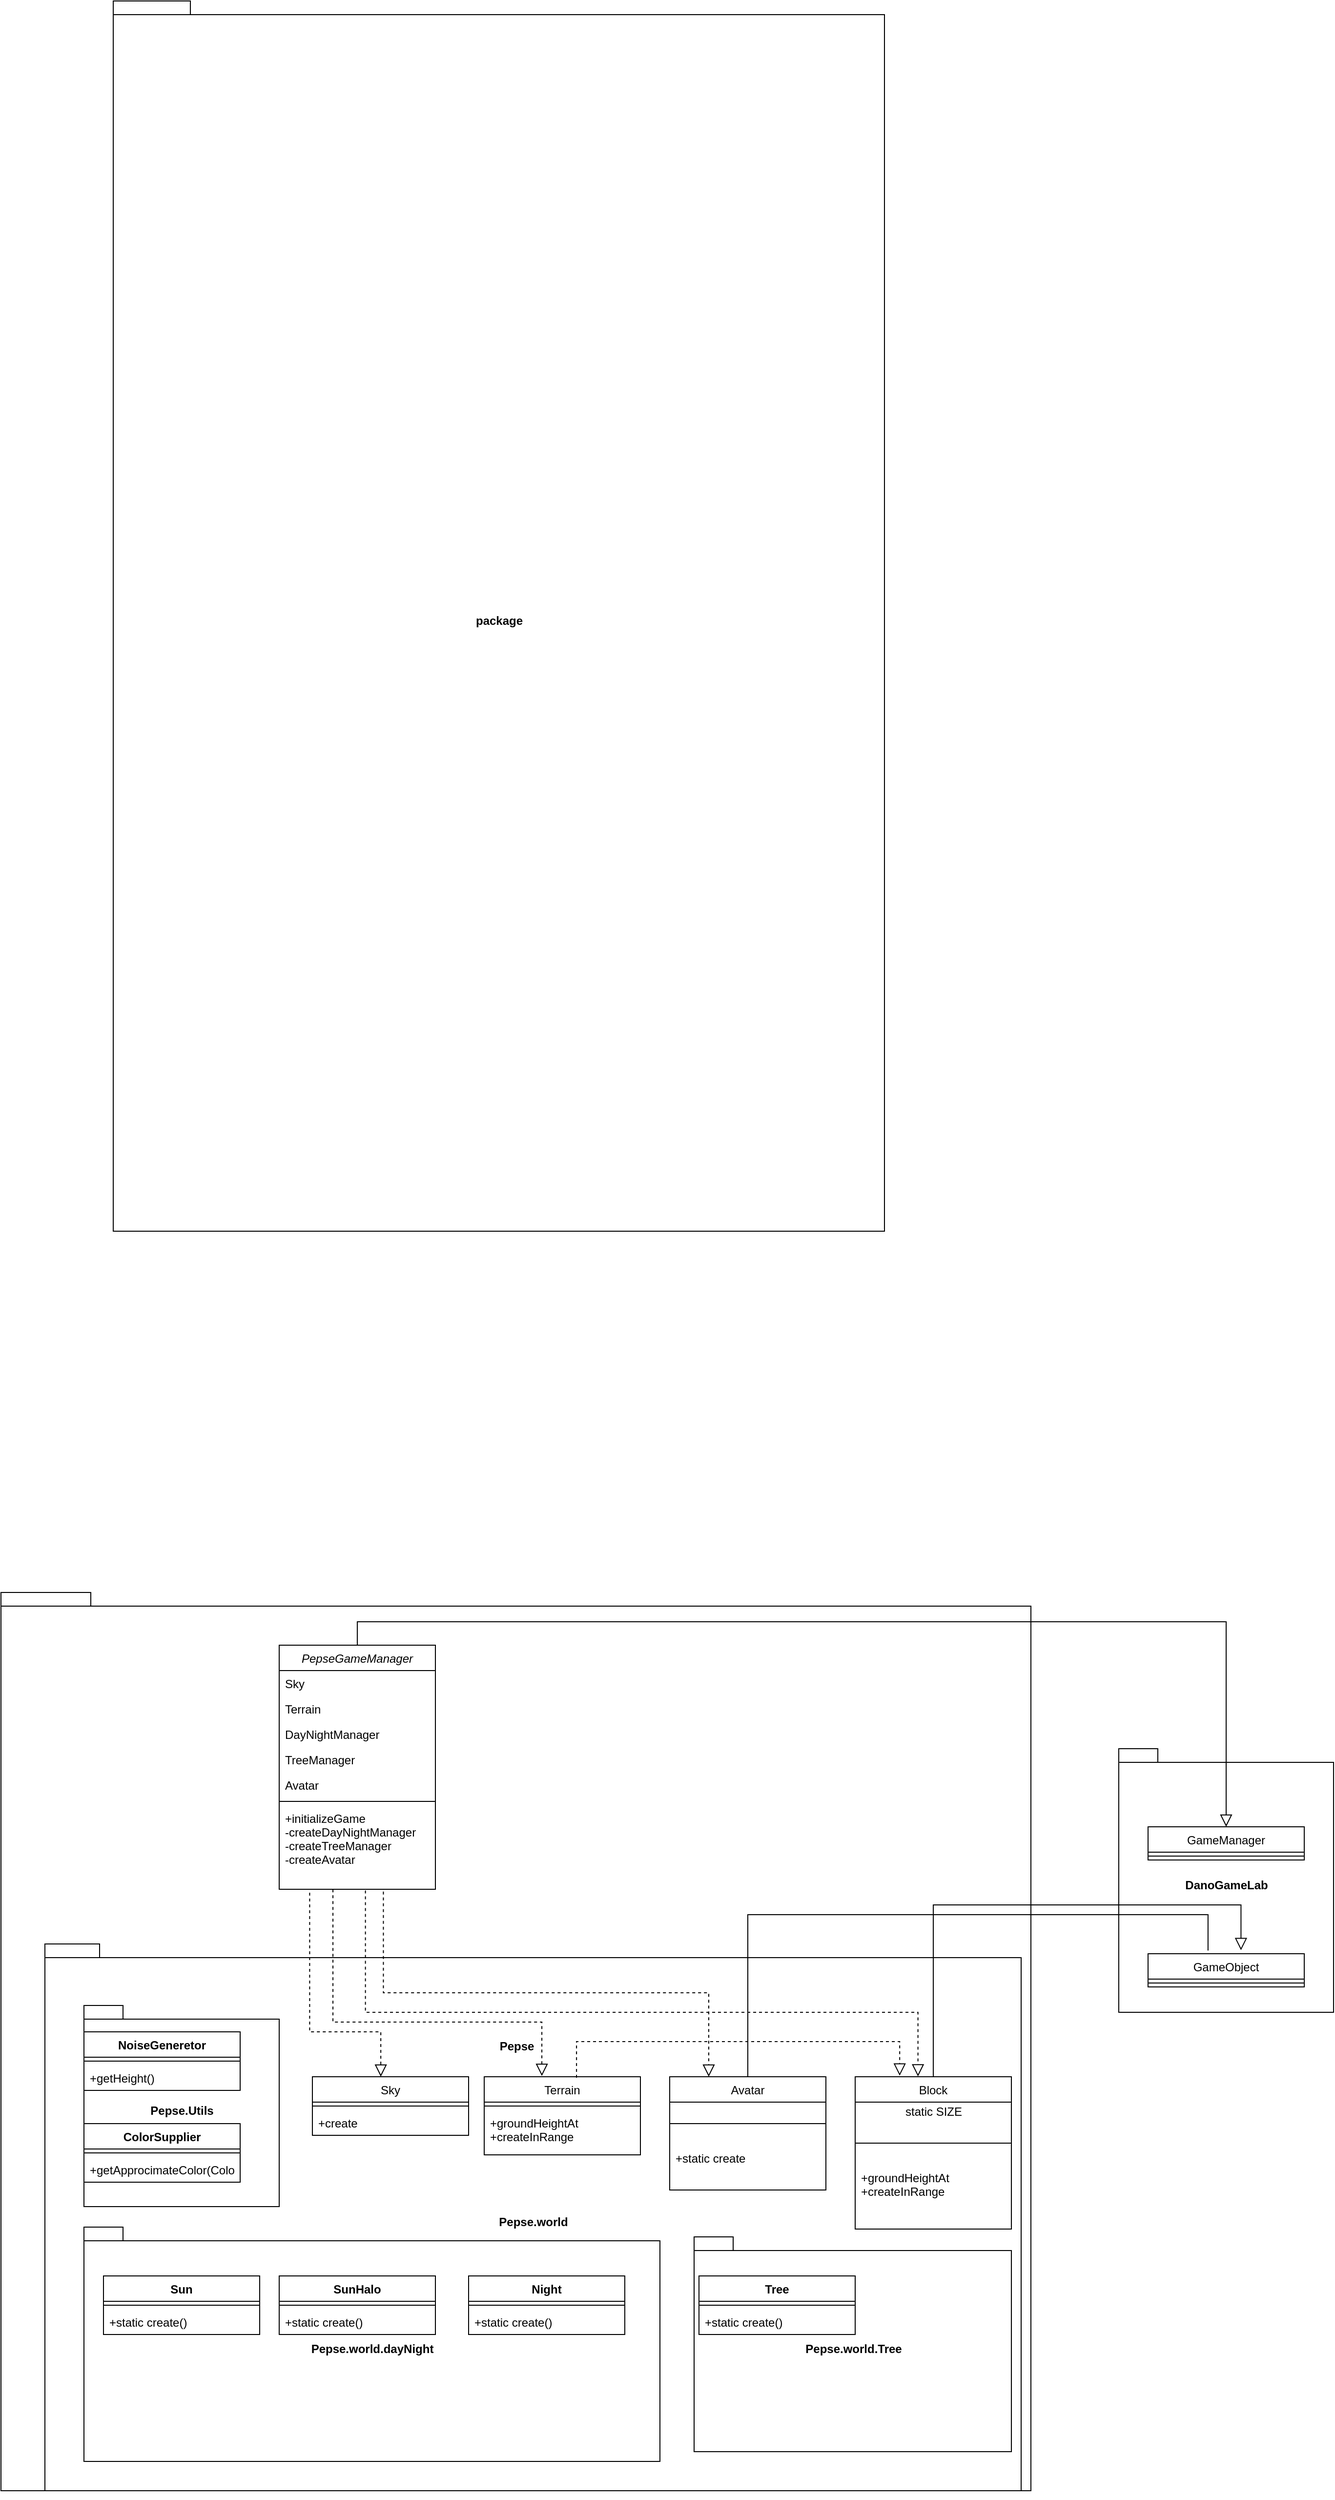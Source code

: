 <mxfile version="15.8.7" type="device"><diagram id="C5RBs43oDa-KdzZeNtuy" name="Page-1"><mxGraphModel dx="1366" dy="2710" grid="1" gridSize="10" guides="1" tooltips="1" connect="1" arrows="1" fold="1" page="1" pageScale="1" pageWidth="827" pageHeight="1169" math="0" shadow="0"><root><mxCell id="WIyWlLk6GJQsqaUBKTNV-0"/><mxCell id="WIyWlLk6GJQsqaUBKTNV-1" parent="WIyWlLk6GJQsqaUBKTNV-0"/><mxCell id="zkfFHV4jXpPFQw0GAbJ--0" value="PepseGameManager" style="swimlane;fontStyle=2;align=center;verticalAlign=top;childLayout=stackLayout;horizontal=1;startSize=26;horizontalStack=0;resizeParent=1;resizeLast=0;collapsible=1;marginBottom=0;rounded=0;shadow=0;strokeWidth=1;" parent="WIyWlLk6GJQsqaUBKTNV-1" vertex="1"><mxGeometry x="60" y="-286" width="160" height="250" as="geometry"><mxRectangle x="230" y="140" width="160" height="26" as="alternateBounds"/></mxGeometry></mxCell><mxCell id="zkfFHV4jXpPFQw0GAbJ--1" value="Sky   " style="text;align=left;verticalAlign=top;spacingLeft=4;spacingRight=4;overflow=hidden;rotatable=0;points=[[0,0.5],[1,0.5]];portConstraint=eastwest;" parent="zkfFHV4jXpPFQw0GAbJ--0" vertex="1"><mxGeometry y="26" width="160" height="26" as="geometry"/></mxCell><mxCell id="zkfFHV4jXpPFQw0GAbJ--2" value="Terrain" style="text;align=left;verticalAlign=top;spacingLeft=4;spacingRight=4;overflow=hidden;rotatable=0;points=[[0,0.5],[1,0.5]];portConstraint=eastwest;rounded=0;shadow=0;html=0;" parent="zkfFHV4jXpPFQw0GAbJ--0" vertex="1"><mxGeometry y="52" width="160" height="26" as="geometry"/></mxCell><mxCell id="zkfFHV4jXpPFQw0GAbJ--3" value="DayNightManager" style="text;align=left;verticalAlign=top;spacingLeft=4;spacingRight=4;overflow=hidden;rotatable=0;points=[[0,0.5],[1,0.5]];portConstraint=eastwest;rounded=0;shadow=0;html=0;" parent="zkfFHV4jXpPFQw0GAbJ--0" vertex="1"><mxGeometry y="78" width="160" height="26" as="geometry"/></mxCell><mxCell id="Mqb6ByvQdHHBxqfatlpw-3" value="TreeManager" style="text;align=left;verticalAlign=top;spacingLeft=4;spacingRight=4;overflow=hidden;rotatable=0;points=[[0,0.5],[1,0.5]];portConstraint=eastwest;rounded=0;shadow=0;html=0;" parent="zkfFHV4jXpPFQw0GAbJ--0" vertex="1"><mxGeometry y="104" width="160" height="26" as="geometry"/></mxCell><mxCell id="Mqb6ByvQdHHBxqfatlpw-1" value="Avatar" style="text;align=left;verticalAlign=top;spacingLeft=4;spacingRight=4;overflow=hidden;rotatable=0;points=[[0,0.5],[1,0.5]];portConstraint=eastwest;rounded=0;shadow=0;html=0;" parent="zkfFHV4jXpPFQw0GAbJ--0" vertex="1"><mxGeometry y="130" width="160" height="26" as="geometry"/></mxCell><mxCell id="zkfFHV4jXpPFQw0GAbJ--4" value="" style="line;html=1;strokeWidth=1;align=left;verticalAlign=middle;spacingTop=-1;spacingLeft=3;spacingRight=3;rotatable=0;labelPosition=right;points=[];portConstraint=eastwest;" parent="zkfFHV4jXpPFQw0GAbJ--0" vertex="1"><mxGeometry y="156" width="160" height="8" as="geometry"/></mxCell><mxCell id="zkfFHV4jXpPFQw0GAbJ--5" value="+initializeGame&#10;-createDayNightManager&#10;-createTreeManager&#10;-createAvatar" style="text;align=left;verticalAlign=top;spacingLeft=4;spacingRight=4;overflow=hidden;rotatable=0;points=[[0,0.5],[1,0.5]];portConstraint=eastwest;" parent="zkfFHV4jXpPFQw0GAbJ--0" vertex="1"><mxGeometry y="164" width="160" height="86" as="geometry"/></mxCell><mxCell id="zkfFHV4jXpPFQw0GAbJ--17" value="Sky" style="swimlane;fontStyle=0;align=center;verticalAlign=top;childLayout=stackLayout;horizontal=1;startSize=26;horizontalStack=0;resizeParent=1;resizeLast=0;collapsible=1;marginBottom=0;rounded=0;shadow=0;strokeWidth=1;" parent="WIyWlLk6GJQsqaUBKTNV-1" vertex="1"><mxGeometry x="94" y="156" width="160" height="60" as="geometry"><mxRectangle x="550" y="140" width="160" height="26" as="alternateBounds"/></mxGeometry></mxCell><mxCell id="zkfFHV4jXpPFQw0GAbJ--23" value="" style="line;html=1;strokeWidth=1;align=left;verticalAlign=middle;spacingTop=-1;spacingLeft=3;spacingRight=3;rotatable=0;labelPosition=right;points=[];portConstraint=eastwest;" parent="zkfFHV4jXpPFQw0GAbJ--17" vertex="1"><mxGeometry y="26" width="160" height="8" as="geometry"/></mxCell><mxCell id="zkfFHV4jXpPFQw0GAbJ--24" value="+create" style="text;align=left;verticalAlign=top;spacingLeft=4;spacingRight=4;overflow=hidden;rotatable=0;points=[[0,0.5],[1,0.5]];portConstraint=eastwest;" parent="zkfFHV4jXpPFQw0GAbJ--17" vertex="1"><mxGeometry y="34" width="160" height="26" as="geometry"/></mxCell><mxCell id="Mqb6ByvQdHHBxqfatlpw-4" value="" style="endArrow=block;endSize=10;endFill=0;shadow=0;strokeWidth=1;rounded=0;edgeStyle=elbowEdgeStyle;elbow=vertical;exitX=0.5;exitY=0;exitDx=0;exitDy=0;entryX=0.5;entryY=0;entryDx=0;entryDy=0;" parent="WIyWlLk6GJQsqaUBKTNV-1" edge="1" target="Mqb6ByvQdHHBxqfatlpw-5" source="zkfFHV4jXpPFQw0GAbJ--0"><mxGeometry width="160" relative="1" as="geometry"><mxPoint x="390" y="-258" as="sourcePoint"/><mxPoint x="389.5" y="-286" as="targetPoint"/><Array as="points"><mxPoint x="570" y="-310"/></Array></mxGeometry></mxCell><mxCell id="Mqb6ByvQdHHBxqfatlpw-5" value="GameManager" style="swimlane;fontStyle=0;align=center;verticalAlign=top;childLayout=stackLayout;horizontal=1;startSize=26;horizontalStack=0;resizeParent=1;resizeLast=0;collapsible=1;marginBottom=0;rounded=0;shadow=0;strokeWidth=1;" parent="WIyWlLk6GJQsqaUBKTNV-1" vertex="1"><mxGeometry x="950" y="-100" width="160" height="34" as="geometry"><mxRectangle x="340" y="380" width="170" height="26" as="alternateBounds"/></mxGeometry></mxCell><mxCell id="Mqb6ByvQdHHBxqfatlpw-7" value="" style="line;html=1;strokeWidth=1;align=left;verticalAlign=middle;spacingTop=-1;spacingLeft=3;spacingRight=3;rotatable=0;labelPosition=right;points=[];portConstraint=eastwest;" parent="Mqb6ByvQdHHBxqfatlpw-5" vertex="1"><mxGeometry y="26" width="160" height="8" as="geometry"/></mxCell><mxCell id="Mqb6ByvQdHHBxqfatlpw-8" value="" style="endArrow=block;endSize=10;endFill=0;shadow=0;strokeWidth=1;rounded=0;edgeStyle=elbowEdgeStyle;elbow=vertical;exitX=0.5;exitY=0;exitDx=0;exitDy=0;entryX=0.595;entryY=-0.105;entryDx=0;entryDy=0;entryPerimeter=0;" parent="WIyWlLk6GJQsqaUBKTNV-1" source="Mqb6ByvQdHHBxqfatlpw-28" edge="1" target="Mqb6ByvQdHHBxqfatlpw-9"><mxGeometry width="160" relative="1" as="geometry"><mxPoint x="549.5" y="20" as="sourcePoint"/><mxPoint x="549.5" y="-140" as="targetPoint"/><Array as="points"><mxPoint x="870" y="-20"/><mxPoint x="860" y="-50"/><mxPoint x="620" y="90"/><mxPoint x="640" y="-10"/><mxPoint x="540" y="-40"/></Array></mxGeometry></mxCell><mxCell id="Mqb6ByvQdHHBxqfatlpw-9" value="GameObject" style="swimlane;fontStyle=0;align=center;verticalAlign=top;childLayout=stackLayout;horizontal=1;startSize=26;horizontalStack=0;resizeParent=1;resizeLast=0;collapsible=1;marginBottom=0;rounded=0;shadow=0;strokeWidth=1;" parent="WIyWlLk6GJQsqaUBKTNV-1" vertex="1"><mxGeometry x="950" y="30" width="160" height="34" as="geometry"><mxRectangle x="340" y="380" width="170" height="26" as="alternateBounds"/></mxGeometry></mxCell><mxCell id="Mqb6ByvQdHHBxqfatlpw-10" value="" style="line;html=1;strokeWidth=1;align=left;verticalAlign=middle;spacingTop=-1;spacingLeft=3;spacingRight=3;rotatable=0;labelPosition=right;points=[];portConstraint=eastwest;" parent="Mqb6ByvQdHHBxqfatlpw-9" vertex="1"><mxGeometry y="26" width="160" height="8" as="geometry"/></mxCell><mxCell id="Mqb6ByvQdHHBxqfatlpw-13" value="Terrain" style="swimlane;fontStyle=0;align=center;verticalAlign=top;childLayout=stackLayout;horizontal=1;startSize=26;horizontalStack=0;resizeParent=1;resizeLast=0;collapsible=1;marginBottom=0;rounded=0;shadow=0;strokeWidth=1;" parent="WIyWlLk6GJQsqaUBKTNV-1" vertex="1"><mxGeometry x="270" y="156" width="160" height="80" as="geometry"><mxRectangle x="550" y="140" width="160" height="26" as="alternateBounds"/></mxGeometry></mxCell><mxCell id="Mqb6ByvQdHHBxqfatlpw-15" value="" style="line;html=1;strokeWidth=1;align=left;verticalAlign=middle;spacingTop=-1;spacingLeft=3;spacingRight=3;rotatable=0;labelPosition=right;points=[];portConstraint=eastwest;" parent="Mqb6ByvQdHHBxqfatlpw-13" vertex="1"><mxGeometry y="26" width="160" height="8" as="geometry"/></mxCell><mxCell id="Mqb6ByvQdHHBxqfatlpw-16" value="+groundHeightAt&#10;+createInRange" style="text;align=left;verticalAlign=top;spacingLeft=4;spacingRight=4;overflow=hidden;rotatable=0;points=[[0,0.5],[1,0.5]];portConstraint=eastwest;" parent="Mqb6ByvQdHHBxqfatlpw-13" vertex="1"><mxGeometry y="34" width="160" height="46" as="geometry"/></mxCell><mxCell id="Mqb6ByvQdHHBxqfatlpw-28" value="Block" style="swimlane;fontStyle=0;align=center;verticalAlign=top;childLayout=stackLayout;horizontal=1;startSize=26;horizontalStack=0;resizeParent=1;resizeLast=0;collapsible=1;marginBottom=0;rounded=0;shadow=0;strokeWidth=1;" parent="WIyWlLk6GJQsqaUBKTNV-1" vertex="1"><mxGeometry x="650" y="156" width="160" height="156" as="geometry"><mxRectangle x="550" y="140" width="160" height="26" as="alternateBounds"/></mxGeometry></mxCell><mxCell id="Mqb6ByvQdHHBxqfatlpw-31" value="static SIZE" style="text;html=1;align=center;verticalAlign=middle;resizable=0;points=[];autosize=1;strokeColor=none;fillColor=none;" parent="Mqb6ByvQdHHBxqfatlpw-28" vertex="1"><mxGeometry y="26" width="160" height="20" as="geometry"/></mxCell><mxCell id="Mqb6ByvQdHHBxqfatlpw-29" value="" style="line;html=1;strokeWidth=1;align=left;verticalAlign=middle;spacingTop=-1;spacingLeft=3;spacingRight=3;rotatable=0;labelPosition=right;points=[];portConstraint=eastwest;" parent="Mqb6ByvQdHHBxqfatlpw-28" vertex="1"><mxGeometry y="46" width="160" height="44" as="geometry"/></mxCell><mxCell id="Mqb6ByvQdHHBxqfatlpw-30" value="+groundHeightAt&#10;+createInRange" style="text;align=left;verticalAlign=top;spacingLeft=4;spacingRight=4;overflow=hidden;rotatable=0;points=[[0,0.5],[1,0.5]];portConstraint=eastwest;" parent="Mqb6ByvQdHHBxqfatlpw-28" vertex="1"><mxGeometry y="90" width="160" height="66" as="geometry"/></mxCell><mxCell id="Mqb6ByvQdHHBxqfatlpw-32" value="Avatar" style="swimlane;fontStyle=0;align=center;verticalAlign=top;childLayout=stackLayout;horizontal=1;startSize=26;horizontalStack=0;resizeParent=1;resizeLast=0;collapsible=1;marginBottom=0;rounded=0;shadow=0;strokeWidth=1;" parent="WIyWlLk6GJQsqaUBKTNV-1" vertex="1"><mxGeometry x="460" y="156" width="160" height="116" as="geometry"><mxRectangle x="550" y="140" width="160" height="26" as="alternateBounds"/></mxGeometry></mxCell><mxCell id="Mqb6ByvQdHHBxqfatlpw-33" value="" style="line;html=1;strokeWidth=1;align=left;verticalAlign=middle;spacingTop=-1;spacingLeft=3;spacingRight=3;rotatable=0;labelPosition=right;points=[];portConstraint=eastwest;" parent="Mqb6ByvQdHHBxqfatlpw-32" vertex="1"><mxGeometry y="26" width="160" height="44" as="geometry"/></mxCell><mxCell id="Mqb6ByvQdHHBxqfatlpw-34" value="+static create" style="text;align=left;verticalAlign=top;spacingLeft=4;spacingRight=4;overflow=hidden;rotatable=0;points=[[0,0.5],[1,0.5]];portConstraint=eastwest;" parent="Mqb6ByvQdHHBxqfatlpw-32" vertex="1"><mxGeometry y="70" width="160" height="46" as="geometry"/></mxCell><mxCell id="rHVpHbx0POr8MgH_vzPn-5" value="" style="endArrow=block;endSize=10;endFill=0;shadow=0;strokeWidth=1;rounded=0;edgeStyle=elbowEdgeStyle;elbow=vertical;dashed=1;exitX=0.195;exitY=1.04;exitDx=0;exitDy=0;exitPerimeter=0;entryX=0.438;entryY=0;entryDx=0;entryDy=0;entryPerimeter=0;" edge="1" parent="WIyWlLk6GJQsqaUBKTNV-1" source="zkfFHV4jXpPFQw0GAbJ--5" target="zkfFHV4jXpPFQw0GAbJ--17"><mxGeometry width="160" relative="1" as="geometry"><mxPoint x="490" y="166" as="sourcePoint"/><mxPoint x="130" y="70" as="targetPoint"/><Array as="points"><mxPoint x="130" y="110"/><mxPoint x="370" y="50"/><mxPoint x="560" y="-20"/></Array></mxGeometry></mxCell><mxCell id="rHVpHbx0POr8MgH_vzPn-6" value="" style="endArrow=block;endSize=10;endFill=0;shadow=0;strokeWidth=1;rounded=0;edgeStyle=elbowEdgeStyle;elbow=vertical;dashed=1;exitX=0.344;exitY=1.001;exitDx=0;exitDy=0;exitPerimeter=0;entryX=0.369;entryY=-0.01;entryDx=0;entryDy=0;entryPerimeter=0;" edge="1" parent="WIyWlLk6GJQsqaUBKTNV-1" source="zkfFHV4jXpPFQw0GAbJ--5" target="Mqb6ByvQdHHBxqfatlpw-13"><mxGeometry width="160" relative="1" as="geometry"><mxPoint x="200" y="200" as="sourcePoint"/><mxPoint x="260" y="150" as="targetPoint"/><Array as="points"><mxPoint x="100" y="100"/><mxPoint x="120" y="100"/><mxPoint x="110" y="70"/><mxPoint x="210" y="100"/><mxPoint x="570" y="-10"/></Array></mxGeometry></mxCell><mxCell id="rHVpHbx0POr8MgH_vzPn-7" value="" style="endArrow=block;endSize=10;endFill=0;shadow=0;strokeWidth=1;rounded=0;edgeStyle=elbowEdgeStyle;elbow=vertical;dashed=1;entryX=0.25;entryY=0;entryDx=0;entryDy=0;exitX=0.667;exitY=1.028;exitDx=0;exitDy=0;exitPerimeter=0;" edge="1" parent="WIyWlLk6GJQsqaUBKTNV-1" source="zkfFHV4jXpPFQw0GAbJ--5" target="Mqb6ByvQdHHBxqfatlpw-32"><mxGeometry width="160" relative="1" as="geometry"><mxPoint x="150" y="-30" as="sourcePoint"/><mxPoint x="470" y="-50" as="targetPoint"/><Array as="points"><mxPoint x="340" y="70"/><mxPoint x="200" y="80"/><mxPoint x="310" y="100"/><mxPoint x="330" y="100"/><mxPoint x="320" y="100"/><mxPoint x="580"/></Array></mxGeometry></mxCell><mxCell id="rHVpHbx0POr8MgH_vzPn-8" value="" style="endArrow=block;endSize=10;endFill=0;shadow=0;strokeWidth=1;rounded=0;edgeStyle=elbowEdgeStyle;elbow=vertical;dashed=1;entryX=0.402;entryY=-0.002;entryDx=0;entryDy=0;entryPerimeter=0;exitX=0.552;exitY=1.014;exitDx=0;exitDy=0;exitPerimeter=0;" edge="1" parent="WIyWlLk6GJQsqaUBKTNV-1" source="zkfFHV4jXpPFQw0GAbJ--5" target="Mqb6ByvQdHHBxqfatlpw-28"><mxGeometry width="160" relative="1" as="geometry"><mxPoint x="420" y="-10" as="sourcePoint"/><mxPoint x="380" y="-10" as="targetPoint"/><Array as="points"><mxPoint x="200" y="90"/><mxPoint x="440" y="100"/><mxPoint x="590" y="10"/></Array></mxGeometry></mxCell><mxCell id="rHVpHbx0POr8MgH_vzPn-10" value="package" style="shape=folder;fontStyle=1;spacingTop=10;tabWidth=40;tabHeight=14;tabPosition=left;html=1;gradientColor=#ffffff;gradientDirection=north;fillColor=none;" vertex="1" parent="WIyWlLk6GJQsqaUBKTNV-1"><mxGeometry x="-110" y="-1970" width="790" height="1260" as="geometry"/></mxCell><mxCell id="rHVpHbx0POr8MgH_vzPn-13" value="Sun" style="swimlane;fontStyle=1;align=center;verticalAlign=top;childLayout=stackLayout;horizontal=1;startSize=26;horizontalStack=0;resizeParent=1;resizeParentMax=0;resizeLast=0;collapsible=1;marginBottom=0;fillColor=none;gradientColor=#ffffff;gradientDirection=north;" vertex="1" parent="WIyWlLk6GJQsqaUBKTNV-1"><mxGeometry x="-120" y="360" width="160" height="60" as="geometry"/></mxCell><mxCell id="rHVpHbx0POr8MgH_vzPn-15" value="" style="line;strokeWidth=1;fillColor=none;align=left;verticalAlign=middle;spacingTop=-1;spacingLeft=3;spacingRight=3;rotatable=0;labelPosition=right;points=[];portConstraint=eastwest;" vertex="1" parent="rHVpHbx0POr8MgH_vzPn-13"><mxGeometry y="26" width="160" height="8" as="geometry"/></mxCell><mxCell id="rHVpHbx0POr8MgH_vzPn-16" value="+static create()" style="text;strokeColor=none;fillColor=none;align=left;verticalAlign=top;spacingLeft=4;spacingRight=4;overflow=hidden;rotatable=0;points=[[0,0.5],[1,0.5]];portConstraint=eastwest;" vertex="1" parent="rHVpHbx0POr8MgH_vzPn-13"><mxGeometry y="34" width="160" height="26" as="geometry"/></mxCell><mxCell id="rHVpHbx0POr8MgH_vzPn-17" value="SunHalo" style="swimlane;fontStyle=1;align=center;verticalAlign=top;childLayout=stackLayout;horizontal=1;startSize=26;horizontalStack=0;resizeParent=1;resizeParentMax=0;resizeLast=0;collapsible=1;marginBottom=0;fillColor=none;gradientColor=#ffffff;gradientDirection=north;" vertex="1" parent="WIyWlLk6GJQsqaUBKTNV-1"><mxGeometry x="60" y="360" width="160" height="60" as="geometry"/></mxCell><mxCell id="rHVpHbx0POr8MgH_vzPn-18" value="" style="line;strokeWidth=1;fillColor=none;align=left;verticalAlign=middle;spacingTop=-1;spacingLeft=3;spacingRight=3;rotatable=0;labelPosition=right;points=[];portConstraint=eastwest;" vertex="1" parent="rHVpHbx0POr8MgH_vzPn-17"><mxGeometry y="26" width="160" height="8" as="geometry"/></mxCell><mxCell id="rHVpHbx0POr8MgH_vzPn-19" value="+static create()" style="text;strokeColor=none;fillColor=none;align=left;verticalAlign=top;spacingLeft=4;spacingRight=4;overflow=hidden;rotatable=0;points=[[0,0.5],[1,0.5]];portConstraint=eastwest;" vertex="1" parent="rHVpHbx0POr8MgH_vzPn-17"><mxGeometry y="34" width="160" height="26" as="geometry"/></mxCell><mxCell id="rHVpHbx0POr8MgH_vzPn-20" value="Night" style="swimlane;fontStyle=1;align=center;verticalAlign=top;childLayout=stackLayout;horizontal=1;startSize=26;horizontalStack=0;resizeParent=1;resizeParentMax=0;resizeLast=0;collapsible=1;marginBottom=0;fillColor=none;gradientColor=#ffffff;gradientDirection=north;" vertex="1" parent="WIyWlLk6GJQsqaUBKTNV-1"><mxGeometry x="254" y="360" width="160" height="60" as="geometry"/></mxCell><mxCell id="rHVpHbx0POr8MgH_vzPn-21" value="" style="line;strokeWidth=1;fillColor=none;align=left;verticalAlign=middle;spacingTop=-1;spacingLeft=3;spacingRight=3;rotatable=0;labelPosition=right;points=[];portConstraint=eastwest;" vertex="1" parent="rHVpHbx0POr8MgH_vzPn-20"><mxGeometry y="26" width="160" height="8" as="geometry"/></mxCell><mxCell id="rHVpHbx0POr8MgH_vzPn-22" value="+static create()" style="text;strokeColor=none;fillColor=none;align=left;verticalAlign=top;spacingLeft=4;spacingRight=4;overflow=hidden;rotatable=0;points=[[0,0.5],[1,0.5]];portConstraint=eastwest;" vertex="1" parent="rHVpHbx0POr8MgH_vzPn-20"><mxGeometry y="34" width="160" height="26" as="geometry"/></mxCell><mxCell id="rHVpHbx0POr8MgH_vzPn-23" value="Tree" style="swimlane;fontStyle=1;align=center;verticalAlign=top;childLayout=stackLayout;horizontal=1;startSize=26;horizontalStack=0;resizeParent=1;resizeParentMax=0;resizeLast=0;collapsible=1;marginBottom=0;fillColor=none;gradientColor=#ffffff;gradientDirection=north;" vertex="1" parent="WIyWlLk6GJQsqaUBKTNV-1"><mxGeometry x="490" y="360" width="160" height="60" as="geometry"/></mxCell><mxCell id="rHVpHbx0POr8MgH_vzPn-24" value="" style="line;strokeWidth=1;fillColor=none;align=left;verticalAlign=middle;spacingTop=-1;spacingLeft=3;spacingRight=3;rotatable=0;labelPosition=right;points=[];portConstraint=eastwest;" vertex="1" parent="rHVpHbx0POr8MgH_vzPn-23"><mxGeometry y="26" width="160" height="8" as="geometry"/></mxCell><mxCell id="rHVpHbx0POr8MgH_vzPn-25" value="+static create()" style="text;strokeColor=none;fillColor=none;align=left;verticalAlign=top;spacingLeft=4;spacingRight=4;overflow=hidden;rotatable=0;points=[[0,0.5],[1,0.5]];portConstraint=eastwest;" vertex="1" parent="rHVpHbx0POr8MgH_vzPn-23"><mxGeometry y="34" width="160" height="26" as="geometry"/></mxCell><mxCell id="rHVpHbx0POr8MgH_vzPn-26" value="" style="endArrow=block;endSize=10;endFill=0;shadow=0;strokeWidth=1;rounded=0;edgeStyle=elbowEdgeStyle;elbow=vertical;dashed=1;exitX=0.591;exitY=0.013;exitDx=0;exitDy=0;exitPerimeter=0;entryX=0.285;entryY=-0.007;entryDx=0;entryDy=0;entryPerimeter=0;" edge="1" parent="WIyWlLk6GJQsqaUBKTNV-1" source="Mqb6ByvQdHHBxqfatlpw-13" target="Mqb6ByvQdHHBxqfatlpw-28"><mxGeometry width="160" relative="1" as="geometry"><mxPoint x="290" y="166.0" as="sourcePoint"/><mxPoint x="650" y="150" as="targetPoint"/><Array as="points"><mxPoint x="470" y="120"/><mxPoint x="580"/></Array></mxGeometry></mxCell><mxCell id="rHVpHbx0POr8MgH_vzPn-28" value="Pepse.world.dayNight" style="shape=folder;fontStyle=1;spacingTop=10;tabWidth=40;tabHeight=14;tabPosition=left;html=1;fillColor=none;gradientColor=#ffffff;gradientDirection=north;" vertex="1" parent="WIyWlLk6GJQsqaUBKTNV-1"><mxGeometry x="-140" y="310" width="590" height="240" as="geometry"/></mxCell><mxCell id="rHVpHbx0POr8MgH_vzPn-29" value="Pepse.world.Tree" style="shape=folder;fontStyle=1;spacingTop=10;tabWidth=40;tabHeight=14;tabPosition=left;html=1;fillColor=none;gradientColor=#ffffff;gradientDirection=north;" vertex="1" parent="WIyWlLk6GJQsqaUBKTNV-1"><mxGeometry x="485" y="320" width="325" height="220" as="geometry"/></mxCell><mxCell id="rHVpHbx0POr8MgH_vzPn-32" value="Pepse.world" style="shape=folder;fontStyle=1;spacingTop=10;tabWidth=40;tabHeight=14;tabPosition=left;html=1;fillColor=none;gradientColor=#ffffff;gradientDirection=north;" vertex="1" parent="WIyWlLk6GJQsqaUBKTNV-1"><mxGeometry x="-180" y="20" width="1000" height="560" as="geometry"/></mxCell><mxCell id="rHVpHbx0POr8MgH_vzPn-33" value="NoiseGeneretor" style="swimlane;fontStyle=1;align=center;verticalAlign=top;childLayout=stackLayout;horizontal=1;startSize=26;horizontalStack=0;resizeParent=1;resizeParentMax=0;resizeLast=0;collapsible=1;marginBottom=0;fillColor=none;gradientColor=#ffffff;gradientDirection=north;" vertex="1" parent="WIyWlLk6GJQsqaUBKTNV-1"><mxGeometry x="-140" y="110" width="160" height="60" as="geometry"/></mxCell><mxCell id="rHVpHbx0POr8MgH_vzPn-35" value="" style="line;strokeWidth=1;fillColor=none;align=left;verticalAlign=middle;spacingTop=-1;spacingLeft=3;spacingRight=3;rotatable=0;labelPosition=right;points=[];portConstraint=eastwest;" vertex="1" parent="rHVpHbx0POr8MgH_vzPn-33"><mxGeometry y="26" width="160" height="8" as="geometry"/></mxCell><mxCell id="rHVpHbx0POr8MgH_vzPn-36" value="+getHeight()" style="text;strokeColor=none;fillColor=none;align=left;verticalAlign=top;spacingLeft=4;spacingRight=4;overflow=hidden;rotatable=0;points=[[0,0.5],[1,0.5]];portConstraint=eastwest;" vertex="1" parent="rHVpHbx0POr8MgH_vzPn-33"><mxGeometry y="34" width="160" height="26" as="geometry"/></mxCell><mxCell id="rHVpHbx0POr8MgH_vzPn-37" value="ColorSupplier" style="swimlane;fontStyle=1;align=center;verticalAlign=top;childLayout=stackLayout;horizontal=1;startSize=26;horizontalStack=0;resizeParent=1;resizeParentMax=0;resizeLast=0;collapsible=1;marginBottom=0;fillColor=none;gradientColor=#ffffff;gradientDirection=north;" vertex="1" parent="WIyWlLk6GJQsqaUBKTNV-1"><mxGeometry x="-140" y="204" width="160" height="60" as="geometry"/></mxCell><mxCell id="rHVpHbx0POr8MgH_vzPn-38" value="" style="line;strokeWidth=1;fillColor=none;align=left;verticalAlign=middle;spacingTop=-1;spacingLeft=3;spacingRight=3;rotatable=0;labelPosition=right;points=[];portConstraint=eastwest;" vertex="1" parent="rHVpHbx0POr8MgH_vzPn-37"><mxGeometry y="26" width="160" height="8" as="geometry"/></mxCell><mxCell id="rHVpHbx0POr8MgH_vzPn-39" value="+getApprocimateColor(Color)" style="text;strokeColor=none;fillColor=none;align=left;verticalAlign=top;spacingLeft=4;spacingRight=4;overflow=hidden;rotatable=0;points=[[0,0.5],[1,0.5]];portConstraint=eastwest;" vertex="1" parent="rHVpHbx0POr8MgH_vzPn-37"><mxGeometry y="34" width="160" height="26" as="geometry"/></mxCell><mxCell id="rHVpHbx0POr8MgH_vzPn-40" style="edgeStyle=orthogonalEdgeStyle;rounded=0;orthogonalLoop=1;jettySize=auto;html=1;exitX=0.5;exitY=1;exitDx=0;exitDy=0;exitPerimeter=0;dashed=1;" edge="1" parent="WIyWlLk6GJQsqaUBKTNV-1" source="rHVpHbx0POr8MgH_vzPn-32" target="rHVpHbx0POr8MgH_vzPn-32"><mxGeometry relative="1" as="geometry"/></mxCell><mxCell id="rHVpHbx0POr8MgH_vzPn-44" value="Pepse.Utils" style="shape=folder;fontStyle=1;spacingTop=10;tabWidth=40;tabHeight=14;tabPosition=left;html=1;fillColor=none;gradientColor=#ffffff;gradientDirection=north;" vertex="1" parent="WIyWlLk6GJQsqaUBKTNV-1"><mxGeometry x="-140" y="83" width="200" height="206" as="geometry"/></mxCell><mxCell id="rHVpHbx0POr8MgH_vzPn-45" value="Pepse" style="shape=folder;fontStyle=1;spacingTop=10;tabWidth=40;tabHeight=14;tabPosition=left;html=1;fillColor=none;gradientColor=#ffffff;gradientDirection=north;" vertex="1" parent="WIyWlLk6GJQsqaUBKTNV-1"><mxGeometry x="-225" y="-340" width="1055" height="920" as="geometry"/></mxCell><mxCell id="rHVpHbx0POr8MgH_vzPn-49" value="DanoGameLab" style="shape=folder;fontStyle=1;spacingTop=10;tabWidth=40;tabHeight=14;tabPosition=left;html=1;fillColor=none;gradientColor=#ffffff;gradientDirection=north;" vertex="1" parent="WIyWlLk6GJQsqaUBKTNV-1"><mxGeometry x="920" y="-180" width="220" height="270" as="geometry"/></mxCell><mxCell id="rHVpHbx0POr8MgH_vzPn-51" value="" style="endArrow=none;endFill=0;shadow=0;strokeWidth=1;rounded=0;edgeStyle=elbowEdgeStyle;elbow=vertical;exitX=0.5;exitY=0;exitDx=0;exitDy=0;entryX=0.384;entryY=-0.095;entryDx=0;entryDy=0;entryPerimeter=0;" edge="1" parent="WIyWlLk6GJQsqaUBKTNV-1" source="Mqb6ByvQdHHBxqfatlpw-32" target="Mqb6ByvQdHHBxqfatlpw-9"><mxGeometry width="160" relative="1" as="geometry"><mxPoint x="540" y="156" as="sourcePoint"/><mxPoint x="1012" as="targetPoint"/><Array as="points"><mxPoint x="870" y="-10"/><mxPoint x="1000" y="-40"/><mxPoint x="870" y="-30"/></Array></mxGeometry></mxCell></root></mxGraphModel></diagram></mxfile>